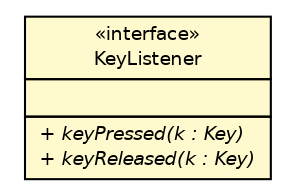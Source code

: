 #!/usr/local/bin/dot
#
# Class diagram 
# Generated by UMLGraph version R5_6-24-gf6e263 (http://www.umlgraph.org/)
#

digraph G {
	edge [fontname="Helvetica",fontsize=10,labelfontname="Helvetica",labelfontsize=10];
	node [fontname="Helvetica",fontsize=10,shape=plaintext];
	nodesep=0.25;
	ranksep=0.5;
	// lejos.hardware.KeyListener
	c5479 [label=<<table title="lejos.hardware.KeyListener" border="0" cellborder="1" cellspacing="0" cellpadding="2" port="p" bgcolor="lemonChiffon" href="./KeyListener.html">
		<tr><td><table border="0" cellspacing="0" cellpadding="1">
<tr><td align="center" balign="center"> &#171;interface&#187; </td></tr>
<tr><td align="center" balign="center"> KeyListener </td></tr>
		</table></td></tr>
		<tr><td><table border="0" cellspacing="0" cellpadding="1">
<tr><td align="left" balign="left">  </td></tr>
		</table></td></tr>
		<tr><td><table border="0" cellspacing="0" cellpadding="1">
<tr><td align="left" balign="left"><font face="Helvetica-Oblique" point-size="9.0"> + keyPressed(k : Key) </font></td></tr>
<tr><td align="left" balign="left"><font face="Helvetica-Oblique" point-size="9.0"> + keyReleased(k : Key) </font></td></tr>
		</table></td></tr>
		</table>>, URL="./KeyListener.html", fontname="Helvetica", fontcolor="black", fontsize=9.0];
}

